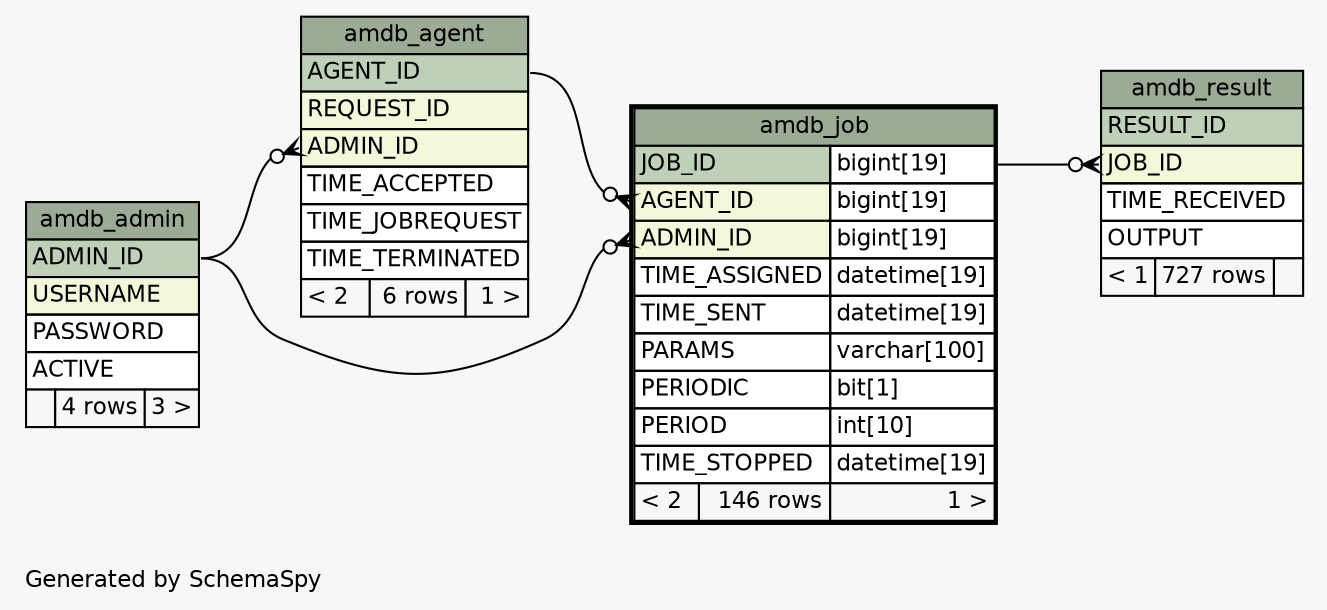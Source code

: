 // dot 2.38.0 on Linux 4.0.5-gentoo
// SchemaSpy rev 590
digraph "oneDegreeRelationshipsDiagram" {
  graph [
    rankdir="RL"
    bgcolor="#f7f7f7"
    label="\nGenerated by SchemaSpy"
    labeljust="l"
    nodesep="0.18"
    ranksep="0.46"
    fontname="Helvetica"
    fontsize="11"
  ];
  node [
    fontname="Helvetica"
    fontsize="11"
    shape="plaintext"
  ];
  edge [
    arrowsize="0.8"
  ];
  "amdb_agent":"ADMIN_ID":w -> "amdb_admin":"ADMIN_ID":e [arrowhead=none dir=back arrowtail=crowodot];
  "amdb_job":"ADMIN_ID":w -> "amdb_admin":"ADMIN_ID":e [arrowhead=none dir=back arrowtail=crowodot];
  "amdb_job":"AGENT_ID":w -> "amdb_agent":"AGENT_ID":e [arrowhead=none dir=back arrowtail=crowodot];
  "amdb_result":"JOB_ID":w -> "amdb_job":"JOB_ID.type":e [arrowhead=none dir=back arrowtail=crowodot];
  "amdb_admin" [
    label=<
    <TABLE BORDER="0" CELLBORDER="1" CELLSPACING="0" BGCOLOR="#ffffff">
      <TR><TD COLSPAN="3" BGCOLOR="#9bab96" ALIGN="CENTER">amdb_admin</TD></TR>
      <TR><TD PORT="ADMIN_ID" COLSPAN="3" BGCOLOR="#bed1b8" ALIGN="LEFT">ADMIN_ID</TD></TR>
      <TR><TD PORT="USERNAME" COLSPAN="3" BGCOLOR="#f4f7da" ALIGN="LEFT">USERNAME</TD></TR>
      <TR><TD PORT="PASSWORD" COLSPAN="3" ALIGN="LEFT">PASSWORD</TD></TR>
      <TR><TD PORT="ACTIVE" COLSPAN="3" ALIGN="LEFT">ACTIVE</TD></TR>
      <TR><TD ALIGN="LEFT" BGCOLOR="#f7f7f7">  </TD><TD ALIGN="RIGHT" BGCOLOR="#f7f7f7">4 rows</TD><TD ALIGN="RIGHT" BGCOLOR="#f7f7f7">3 &gt;</TD></TR>
    </TABLE>>
    URL="amdb_admin.html"
    tooltip="amdb_admin"
  ];
  "amdb_agent" [
    label=<
    <TABLE BORDER="0" CELLBORDER="1" CELLSPACING="0" BGCOLOR="#ffffff">
      <TR><TD COLSPAN="3" BGCOLOR="#9bab96" ALIGN="CENTER">amdb_agent</TD></TR>
      <TR><TD PORT="AGENT_ID" COLSPAN="3" BGCOLOR="#bed1b8" ALIGN="LEFT">AGENT_ID</TD></TR>
      <TR><TD PORT="REQUEST_ID" COLSPAN="3" BGCOLOR="#f4f7da" ALIGN="LEFT">REQUEST_ID</TD></TR>
      <TR><TD PORT="ADMIN_ID" COLSPAN="3" BGCOLOR="#f4f7da" ALIGN="LEFT">ADMIN_ID</TD></TR>
      <TR><TD PORT="TIME_ACCEPTED" COLSPAN="3" ALIGN="LEFT">TIME_ACCEPTED</TD></TR>
      <TR><TD PORT="TIME_JOBREQUEST" COLSPAN="3" ALIGN="LEFT">TIME_JOBREQUEST</TD></TR>
      <TR><TD PORT="TIME_TERMINATED" COLSPAN="3" ALIGN="LEFT">TIME_TERMINATED</TD></TR>
      <TR><TD ALIGN="LEFT" BGCOLOR="#f7f7f7">&lt; 2</TD><TD ALIGN="RIGHT" BGCOLOR="#f7f7f7">6 rows</TD><TD ALIGN="RIGHT" BGCOLOR="#f7f7f7">1 &gt;</TD></TR>
    </TABLE>>
    URL="amdb_agent.html"
    tooltip="amdb_agent"
  ];
  "amdb_job" [
    label=<
    <TABLE BORDER="2" CELLBORDER="1" CELLSPACING="0" BGCOLOR="#ffffff">
      <TR><TD COLSPAN="3" BGCOLOR="#9bab96" ALIGN="CENTER">amdb_job</TD></TR>
      <TR><TD PORT="JOB_ID" COLSPAN="2" BGCOLOR="#bed1b8" ALIGN="LEFT">JOB_ID</TD><TD PORT="JOB_ID.type" ALIGN="LEFT">bigint[19]</TD></TR>
      <TR><TD PORT="AGENT_ID" COLSPAN="2" BGCOLOR="#f4f7da" ALIGN="LEFT">AGENT_ID</TD><TD PORT="AGENT_ID.type" ALIGN="LEFT">bigint[19]</TD></TR>
      <TR><TD PORT="ADMIN_ID" COLSPAN="2" BGCOLOR="#f4f7da" ALIGN="LEFT">ADMIN_ID</TD><TD PORT="ADMIN_ID.type" ALIGN="LEFT">bigint[19]</TD></TR>
      <TR><TD PORT="TIME_ASSIGNED" COLSPAN="2" ALIGN="LEFT">TIME_ASSIGNED</TD><TD PORT="TIME_ASSIGNED.type" ALIGN="LEFT">datetime[19]</TD></TR>
      <TR><TD PORT="TIME_SENT" COLSPAN="2" ALIGN="LEFT">TIME_SENT</TD><TD PORT="TIME_SENT.type" ALIGN="LEFT">datetime[19]</TD></TR>
      <TR><TD PORT="PARAMS" COLSPAN="2" ALIGN="LEFT">PARAMS</TD><TD PORT="PARAMS.type" ALIGN="LEFT">varchar[100]</TD></TR>
      <TR><TD PORT="PERIODIC" COLSPAN="2" ALIGN="LEFT">PERIODIC</TD><TD PORT="PERIODIC.type" ALIGN="LEFT">bit[1]</TD></TR>
      <TR><TD PORT="PERIOD" COLSPAN="2" ALIGN="LEFT">PERIOD</TD><TD PORT="PERIOD.type" ALIGN="LEFT">int[10]</TD></TR>
      <TR><TD PORT="TIME_STOPPED" COLSPAN="2" ALIGN="LEFT">TIME_STOPPED</TD><TD PORT="TIME_STOPPED.type" ALIGN="LEFT">datetime[19]</TD></TR>
      <TR><TD ALIGN="LEFT" BGCOLOR="#f7f7f7">&lt; 2</TD><TD ALIGN="RIGHT" BGCOLOR="#f7f7f7">146 rows</TD><TD ALIGN="RIGHT" BGCOLOR="#f7f7f7">1 &gt;</TD></TR>
    </TABLE>>
    URL="amdb_job.html"
    tooltip="amdb_job"
  ];
  "amdb_result" [
    label=<
    <TABLE BORDER="0" CELLBORDER="1" CELLSPACING="0" BGCOLOR="#ffffff">
      <TR><TD COLSPAN="3" BGCOLOR="#9bab96" ALIGN="CENTER">amdb_result</TD></TR>
      <TR><TD PORT="RESULT_ID" COLSPAN="3" BGCOLOR="#bed1b8" ALIGN="LEFT">RESULT_ID</TD></TR>
      <TR><TD PORT="JOB_ID" COLSPAN="3" BGCOLOR="#f4f7da" ALIGN="LEFT">JOB_ID</TD></TR>
      <TR><TD PORT="TIME_RECEIVED" COLSPAN="3" ALIGN="LEFT">TIME_RECEIVED</TD></TR>
      <TR><TD PORT="OUTPUT" COLSPAN="3" ALIGN="LEFT">OUTPUT</TD></TR>
      <TR><TD ALIGN="LEFT" BGCOLOR="#f7f7f7">&lt; 1</TD><TD ALIGN="RIGHT" BGCOLOR="#f7f7f7">727 rows</TD><TD ALIGN="RIGHT" BGCOLOR="#f7f7f7">  </TD></TR>
    </TABLE>>
    URL="amdb_result.html"
    tooltip="amdb_result"
  ];
}
